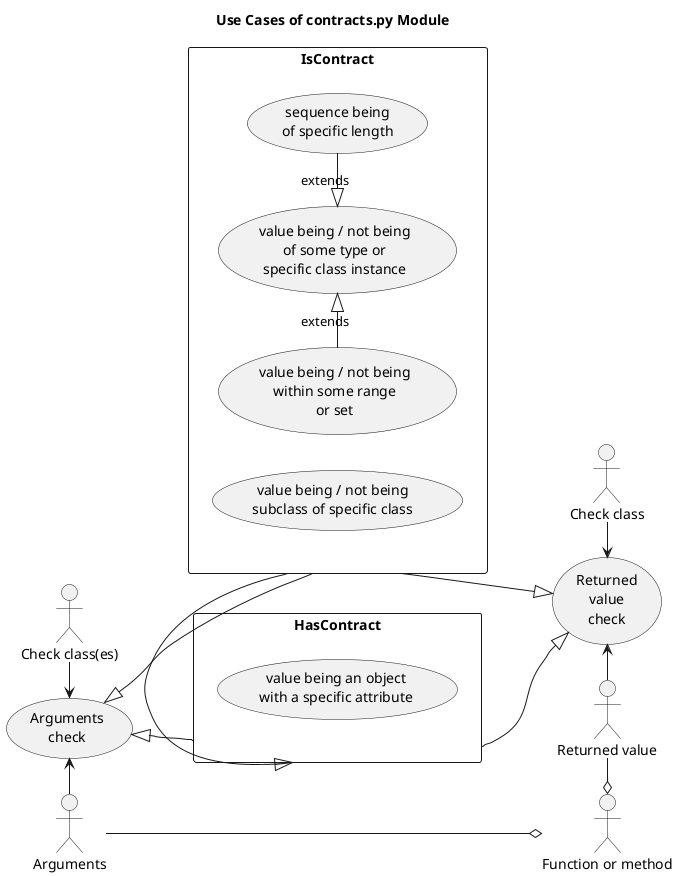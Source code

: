 @startuml

title Use Cases of contracts.py Module

left to right direction

rectangle IsContract {
    usecase "value being / not being\nwithin some range\nor set" as ValueCheck

    usecase "value being / not being\nof some type or\nspecific class instance" as IsCheck

    usecase "sequence being\nof specific length" as LengthCheck
    
    usecase "value being / not being\nsubclass of specific class" as ClassCheck

    ValueCheck -|> IsCheck : extends

    IsCheck <|- LengthCheck : extends
    
    ClassCheck -[hidden] ValueCheck
}

usecase "Arguments\ncheck" as ArgumentsCheck

ArgumentsCheck <|-- HasContract

rectangle HasContract {
    usecase "value being an object\nwith a specific attribute" as AttributeCheck
}

IsContract -|> HasContract

ArgumentsCheck <|-- IsContract

usecase "Returned\nvalue\ncheck" as ReturnCheck

HasContract --|> ReturnCheck

IsContract --|> ReturnCheck

actor "Arguments" as arguments

actor "Returned value" as return

ArgumentsCheck <- arguments

ReturnCheck <- return

actor "Function or method" as function

arguments -o function

return -o function

actor "Check class(es)" as ArgsClasses

actor "Check class" as RetClass

ArgsClasses -> ArgumentsCheck

RetClass -> ReturnCheck

@enduml